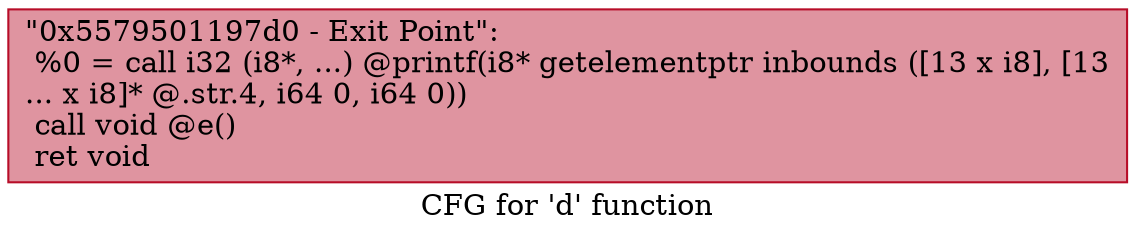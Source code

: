 digraph "CFG for 'd' function" {
	label="CFG for 'd' function";

	Node0x5579501197d0 [shape=record,color="#b70d28ff", style=filled, fillcolor="#b70d2870",label="{\"0x5579501197d0 - Exit Point\":\l  %0 = call i32 (i8*, ...) @printf(i8* getelementptr inbounds ([13 x i8], [13\l... x i8]* @.str.4, i64 0, i64 0))\l  call void @e()\l  ret void\l}"];
}
